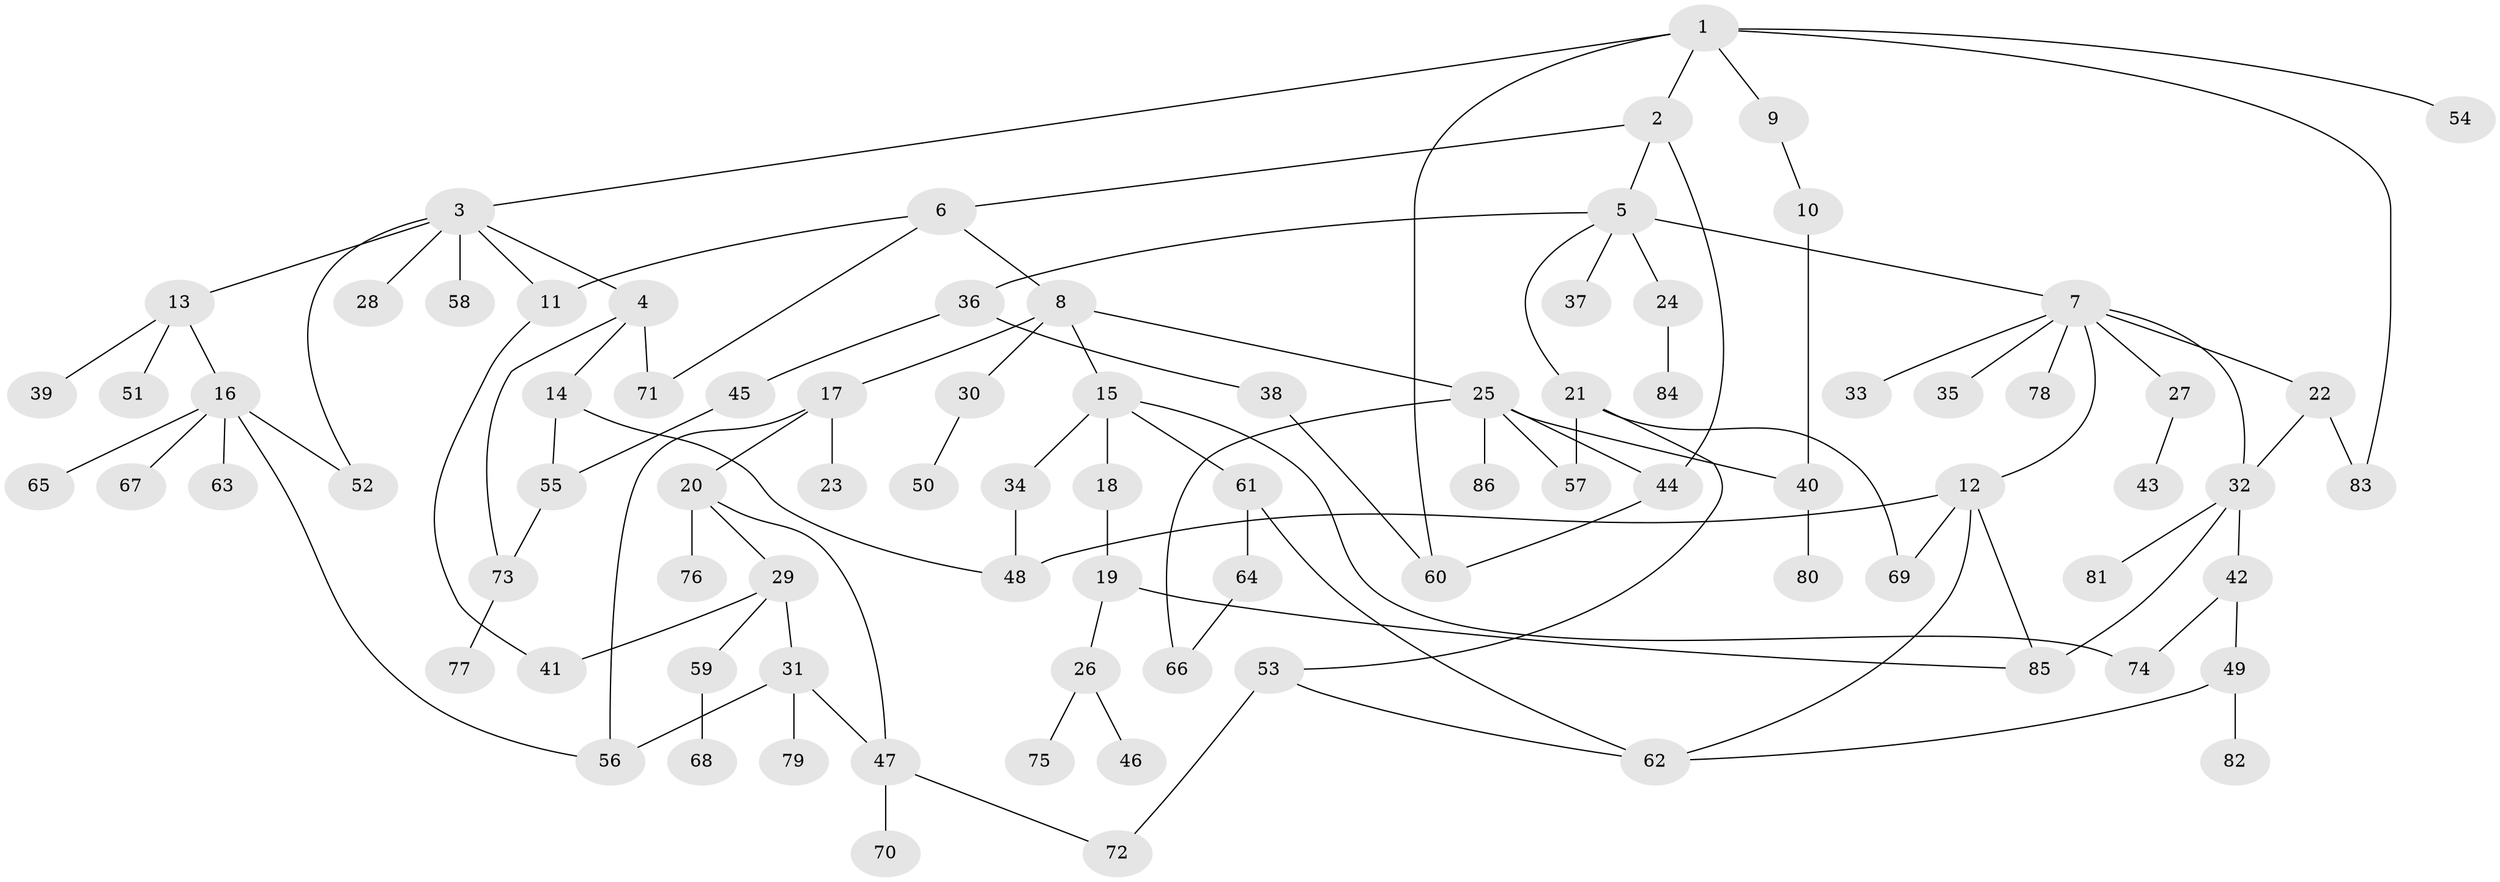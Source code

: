 // coarse degree distribution, {5: 0.06666666666666667, 6: 0.016666666666666666, 9: 0.03333333333333333, 7: 0.03333333333333333, 10: 0.016666666666666666, 2: 0.2, 3: 0.18333333333333332, 4: 0.1, 1: 0.35}
// Generated by graph-tools (version 1.1) at 2025/51/02/27/25 19:51:36]
// undirected, 86 vertices, 112 edges
graph export_dot {
graph [start="1"]
  node [color=gray90,style=filled];
  1;
  2;
  3;
  4;
  5;
  6;
  7;
  8;
  9;
  10;
  11;
  12;
  13;
  14;
  15;
  16;
  17;
  18;
  19;
  20;
  21;
  22;
  23;
  24;
  25;
  26;
  27;
  28;
  29;
  30;
  31;
  32;
  33;
  34;
  35;
  36;
  37;
  38;
  39;
  40;
  41;
  42;
  43;
  44;
  45;
  46;
  47;
  48;
  49;
  50;
  51;
  52;
  53;
  54;
  55;
  56;
  57;
  58;
  59;
  60;
  61;
  62;
  63;
  64;
  65;
  66;
  67;
  68;
  69;
  70;
  71;
  72;
  73;
  74;
  75;
  76;
  77;
  78;
  79;
  80;
  81;
  82;
  83;
  84;
  85;
  86;
  1 -- 2;
  1 -- 3;
  1 -- 9;
  1 -- 54;
  1 -- 60;
  1 -- 83;
  2 -- 5;
  2 -- 6;
  2 -- 44;
  3 -- 4;
  3 -- 11;
  3 -- 13;
  3 -- 28;
  3 -- 58;
  3 -- 52;
  4 -- 14;
  4 -- 71;
  4 -- 73;
  5 -- 7;
  5 -- 21;
  5 -- 24;
  5 -- 36;
  5 -- 37;
  6 -- 8;
  6 -- 71;
  6 -- 11;
  7 -- 12;
  7 -- 22;
  7 -- 27;
  7 -- 33;
  7 -- 35;
  7 -- 78;
  7 -- 32;
  8 -- 15;
  8 -- 17;
  8 -- 25;
  8 -- 30;
  9 -- 10;
  10 -- 40;
  11 -- 41;
  12 -- 62;
  12 -- 69;
  12 -- 85;
  12 -- 48;
  13 -- 16;
  13 -- 39;
  13 -- 51;
  14 -- 48;
  14 -- 55;
  15 -- 18;
  15 -- 34;
  15 -- 61;
  15 -- 74;
  16 -- 52;
  16 -- 56;
  16 -- 63;
  16 -- 65;
  16 -- 67;
  17 -- 20;
  17 -- 23;
  17 -- 56;
  18 -- 19;
  19 -- 26;
  19 -- 85;
  20 -- 29;
  20 -- 47;
  20 -- 76;
  21 -- 53;
  21 -- 57;
  21 -- 69;
  22 -- 32;
  22 -- 83;
  24 -- 84;
  25 -- 40;
  25 -- 57;
  25 -- 66;
  25 -- 86;
  25 -- 44;
  26 -- 46;
  26 -- 75;
  27 -- 43;
  29 -- 31;
  29 -- 41;
  29 -- 59;
  30 -- 50;
  31 -- 79;
  31 -- 56;
  31 -- 47;
  32 -- 42;
  32 -- 81;
  32 -- 85;
  34 -- 48;
  36 -- 38;
  36 -- 45;
  38 -- 60;
  40 -- 80;
  42 -- 49;
  42 -- 74;
  44 -- 60;
  45 -- 55;
  47 -- 70;
  47 -- 72;
  49 -- 82;
  49 -- 62;
  53 -- 72;
  53 -- 62;
  55 -- 73;
  59 -- 68;
  61 -- 64;
  61 -- 62;
  64 -- 66;
  73 -- 77;
}
